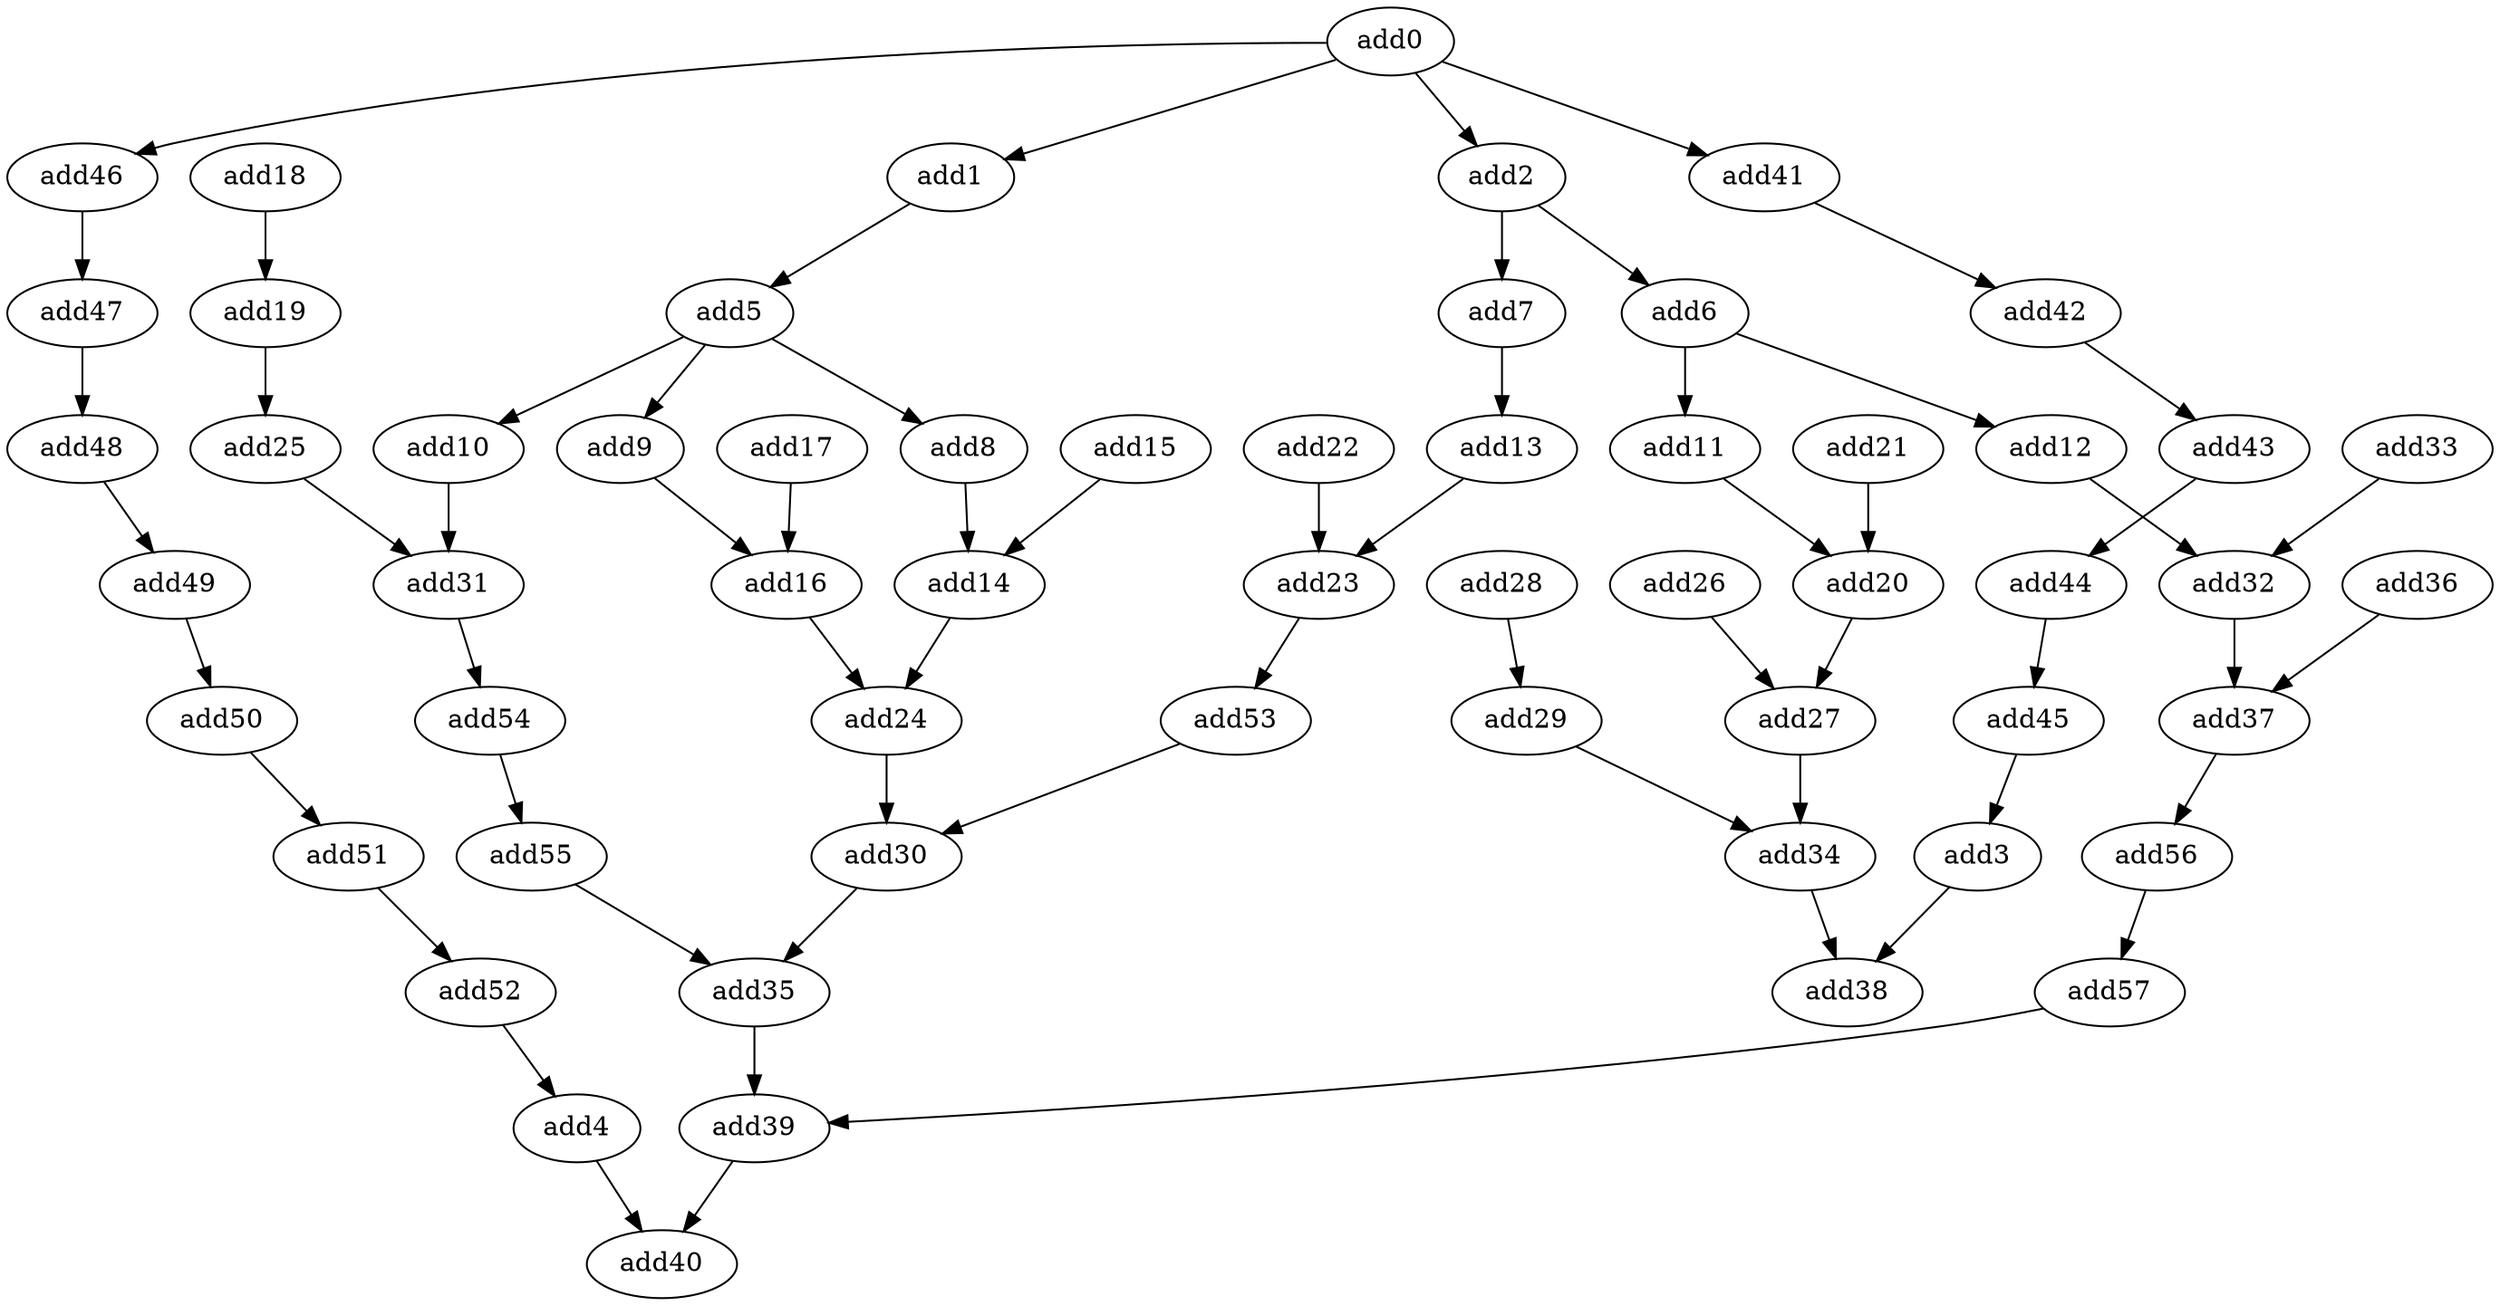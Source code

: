 digraph "G" {
add0 [opcode=add];
add1 [opcode=add];
add2 [opcode=add];
add3 [opcode=add];
add4 [opcode=add];
add5 [opcode=add];
add6 [opcode=add];
add7 [opcode=add];
add38 [opcode=add];
add40 [opcode=add];
add8 [opcode=add];
add9 [opcode=add];
add10 [opcode=add];
add11 [opcode=add];
add12 [opcode=add];
add13 [opcode=add];
add14 [opcode=add];
add16 [opcode=add];
add31 [opcode=add];
add20 [opcode=add];
add32 [opcode=add];
add23 [opcode=add];
add24 [opcode=add];
add15 [opcode=add];
add17 [opcode=add];
add18 [opcode=add];
add19 [opcode=add];
add25 [opcode=add];
add27 [opcode=add];
add21 [opcode=add];
add22 [opcode=add];
add30 [opcode=add];
add26 [opcode=add];
add34 [opcode=add];
add28 [opcode=add];
add29 [opcode=add];
add35 [opcode=add];
add37 [opcode=add];
add33 [opcode=add];
add39 [opcode=add];
add36 [opcode=add];
add41 [opcode=add];
add42 [opcode=add];
add43 [opcode=add];
add44 [opcode=add];
add45 [opcode=add];
add46 [opcode=add];
add47 [opcode=add];
add48 [opcode=add];
add49 [opcode=add];
add50 [opcode=add];
add51 [opcode=add];
add52 [opcode=add];
add53 [opcode=add];
add54 [opcode=add];
add55 [opcode=add];
add56 [opcode=add];
add57 [opcode=add];
add0 -> add1  [key=0];
add0 -> add2  [key=0];
add0 -> add41  [key=0];
add0 -> add46  [key=0];
add1 -> add5  [key=0];
add2 -> add6  [key=0];
add2 -> add7  [key=0];
add3 -> add38  [key=0];
add4 -> add40  [key=0];
add5 -> add8  [key=0];
add5 -> add9  [key=0];
add5 -> add10  [key=0];
add6 -> add11  [key=0];
add6 -> add12  [key=0];
add7 -> add13  [key=0];
add8 -> add14  [key=0];
add9 -> add16  [key=0];
add10 -> add31  [key=0];
add11 -> add20  [key=0];
add12 -> add32  [key=0];
add13 -> add23  [key=0];
add14 -> add24  [key=0];
add16 -> add24  [key=0];
add31 -> add54  [key=0];
add20 -> add27  [key=0];
add32 -> add37  [key=0];
add23 -> add53  [key=0];
add24 -> add30  [key=0];
add15 -> add14  [key=0];
add17 -> add16  [key=0];
add18 -> add19  [key=0];
add19 -> add25  [key=0];
add25 -> add31  [key=0];
add27 -> add34  [key=0];
add21 -> add20  [key=0];
add22 -> add23  [key=0];
add30 -> add35  [key=0];
add26 -> add27  [key=0];
add34 -> add38  [key=0];
add28 -> add29  [key=0];
add29 -> add34  [key=0];
add35 -> add39  [key=0];
add37 -> add56  [key=0];
add33 -> add32  [key=0];
add39 -> add40  [key=0];
add36 -> add37  [key=0];
add41 -> add42  [key=0];
add42 -> add43  [key=0];
add43 -> add44  [key=0];
add44 -> add45  [key=0];
add45 -> add3  [key=0];
add46 -> add47  [key=0];
add47 -> add48  [key=0];
add48 -> add49  [key=0];
add49 -> add50  [key=0];
add50 -> add51  [key=0];
add51 -> add52  [key=0];
add52 -> add4  [key=0];
add53 -> add30  [key=0];
add54 -> add55  [key=0];
add55 -> add35  [key=0];
add56 -> add57  [key=0];
add57 -> add39  [key=0];
}
